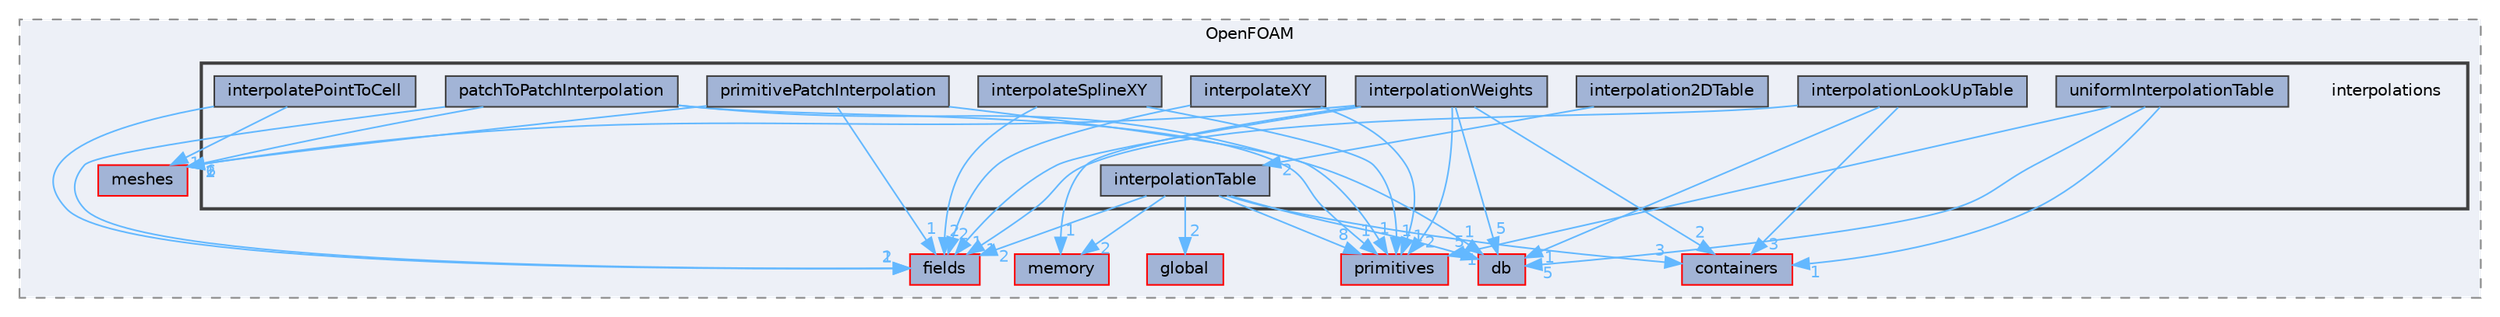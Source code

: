 digraph "src/OpenFOAM/interpolations"
{
 // LATEX_PDF_SIZE
  bgcolor="transparent";
  edge [fontname=Helvetica,fontsize=10,labelfontname=Helvetica,labelfontsize=10];
  node [fontname=Helvetica,fontsize=10,shape=box,height=0.2,width=0.4];
  compound=true
  subgraph clusterdir_c5473ff19b20e6ec4dfe5c310b3778a8 {
    graph [ bgcolor="#edf0f7", pencolor="grey50", label="OpenFOAM", fontname=Helvetica,fontsize=10 style="filled,dashed", URL="dir_c5473ff19b20e6ec4dfe5c310b3778a8.html",tooltip=""]
  dir_19d0872053bde092be81d7fe3f56cbf7 [label="containers", fillcolor="#a2b4d6", color="red", style="filled", URL="dir_19d0872053bde092be81d7fe3f56cbf7.html",tooltip=""];
  dir_3e50f45338116b169052b428016851aa [label="primitives", fillcolor="#a2b4d6", color="red", style="filled", URL="dir_3e50f45338116b169052b428016851aa.html",tooltip=""];
  dir_63c634f7a7cfd679ac26c67fb30fc32f [label="db", fillcolor="#a2b4d6", color="red", style="filled", URL="dir_63c634f7a7cfd679ac26c67fb30fc32f.html",tooltip=""];
  dir_8583492183f4d27c76555f8f333dd07b [label="global", fillcolor="#a2b4d6", color="red", style="filled", URL="dir_8583492183f4d27c76555f8f333dd07b.html",tooltip=""];
  dir_962442b8f989d5529fab5e0f0e4ffb74 [label="fields", fillcolor="#a2b4d6", color="red", style="filled", URL="dir_962442b8f989d5529fab5e0f0e4ffb74.html",tooltip=""];
  dir_aa2423979fb45fc41c393a5db370ab21 [label="meshes", fillcolor="#a2b4d6", color="red", style="filled", URL="dir_aa2423979fb45fc41c393a5db370ab21.html",tooltip=""];
  dir_385a22dcc2f7120acb0f1a7a832b3b8d [label="memory", fillcolor="#a2b4d6", color="red", style="filled", URL="dir_385a22dcc2f7120acb0f1a7a832b3b8d.html",tooltip=""];
  subgraph clusterdir_e764f87aebd421bcba631b254777cd25 {
    graph [ bgcolor="#edf0f7", pencolor="grey25", label="", fontname=Helvetica,fontsize=10 style="filled,bold", URL="dir_e764f87aebd421bcba631b254777cd25.html",tooltip=""]
    dir_e764f87aebd421bcba631b254777cd25 [shape=plaintext, label="interpolations"];
  dir_7056e5d0422e168eebb50ab7ef0e35a8 [label="interpolatePointToCell", fillcolor="#a2b4d6", color="grey25", style="filled", URL="dir_7056e5d0422e168eebb50ab7ef0e35a8.html",tooltip=""];
  dir_b6b030d7166311d76fab0435b15dc48a [label="interpolateSplineXY", fillcolor="#a2b4d6", color="grey25", style="filled", URL="dir_b6b030d7166311d76fab0435b15dc48a.html",tooltip=""];
  dir_e3588e627be5dc15d34f97aacb9403c2 [label="interpolateXY", fillcolor="#a2b4d6", color="grey25", style="filled", URL="dir_e3588e627be5dc15d34f97aacb9403c2.html",tooltip=""];
  dir_8630504119f3d0001a5421f145fe19b5 [label="interpolation2DTable", fillcolor="#a2b4d6", color="grey25", style="filled", URL="dir_8630504119f3d0001a5421f145fe19b5.html",tooltip=""];
  dir_83adfa3c61eb33e82271a08708c738b8 [label="interpolationLookUpTable", fillcolor="#a2b4d6", color="grey25", style="filled", URL="dir_83adfa3c61eb33e82271a08708c738b8.html",tooltip=""];
  dir_9f1aca8cdff648a574ac91ac8f606876 [label="interpolationTable", fillcolor="#a2b4d6", color="grey25", style="filled", URL="dir_9f1aca8cdff648a574ac91ac8f606876.html",tooltip=""];
  dir_cb8fa07fd9be2ed302d73f31d0bb935b [label="interpolationWeights", fillcolor="#a2b4d6", color="grey25", style="filled", URL="dir_cb8fa07fd9be2ed302d73f31d0bb935b.html",tooltip=""];
  dir_ac1cfc072204e57d7deaa19eb7cb8e32 [label="patchToPatchInterpolation", fillcolor="#a2b4d6", color="grey25", style="filled", URL="dir_ac1cfc072204e57d7deaa19eb7cb8e32.html",tooltip=""];
  dir_a1a548241b85a045769233f1328687fe [label="primitivePatchInterpolation", fillcolor="#a2b4d6", color="grey25", style="filled", URL="dir_a1a548241b85a045769233f1328687fe.html",tooltip=""];
  dir_40141e424c072bc494685979d8354d68 [label="uniformInterpolationTable", fillcolor="#a2b4d6", color="grey25", style="filled", URL="dir_40141e424c072bc494685979d8354d68.html",tooltip=""];
  }
  }
  dir_7056e5d0422e168eebb50ab7ef0e35a8->dir_962442b8f989d5529fab5e0f0e4ffb74 [headlabel="1", labeldistance=1.5 headhref="dir_001918_001335.html" href="dir_001918_001335.html" color="steelblue1" fontcolor="steelblue1"];
  dir_7056e5d0422e168eebb50ab7ef0e35a8->dir_aa2423979fb45fc41c393a5db370ab21 [headlabel="1", labeldistance=1.5 headhref="dir_001918_002368.html" href="dir_001918_002368.html" color="steelblue1" fontcolor="steelblue1"];
  dir_b6b030d7166311d76fab0435b15dc48a->dir_3e50f45338116b169052b428016851aa [headlabel="1", labeldistance=1.5 headhref="dir_001919_003069.html" href="dir_001919_003069.html" color="steelblue1" fontcolor="steelblue1"];
  dir_b6b030d7166311d76fab0435b15dc48a->dir_962442b8f989d5529fab5e0f0e4ffb74 [headlabel="2", labeldistance=1.5 headhref="dir_001919_001335.html" href="dir_001919_001335.html" color="steelblue1" fontcolor="steelblue1"];
  dir_e3588e627be5dc15d34f97aacb9403c2->dir_3e50f45338116b169052b428016851aa [headlabel="1", labeldistance=1.5 headhref="dir_001920_003069.html" href="dir_001920_003069.html" color="steelblue1" fontcolor="steelblue1"];
  dir_e3588e627be5dc15d34f97aacb9403c2->dir_962442b8f989d5529fab5e0f0e4ffb74 [headlabel="2", labeldistance=1.5 headhref="dir_001920_001335.html" href="dir_001920_001335.html" color="steelblue1" fontcolor="steelblue1"];
  dir_8630504119f3d0001a5421f145fe19b5->dir_9f1aca8cdff648a574ac91ac8f606876 [headlabel="2", labeldistance=1.5 headhref="dir_001929_001938.html" href="dir_001929_001938.html" color="steelblue1" fontcolor="steelblue1"];
  dir_83adfa3c61eb33e82271a08708c738b8->dir_19d0872053bde092be81d7fe3f56cbf7 [headlabel="3", labeldistance=1.5 headhref="dir_001935_000669.html" href="dir_001935_000669.html" color="steelblue1" fontcolor="steelblue1"];
  dir_83adfa3c61eb33e82271a08708c738b8->dir_63c634f7a7cfd679ac26c67fb30fc32f [headlabel="1", labeldistance=1.5 headhref="dir_001935_000817.html" href="dir_001935_000817.html" color="steelblue1" fontcolor="steelblue1"];
  dir_83adfa3c61eb33e82271a08708c738b8->dir_962442b8f989d5529fab5e0f0e4ffb74 [headlabel="1", labeldistance=1.5 headhref="dir_001935_001335.html" href="dir_001935_001335.html" color="steelblue1" fontcolor="steelblue1"];
  dir_9f1aca8cdff648a574ac91ac8f606876->dir_19d0872053bde092be81d7fe3f56cbf7 [headlabel="3", labeldistance=1.5 headhref="dir_001938_000669.html" href="dir_001938_000669.html" color="steelblue1" fontcolor="steelblue1"];
  dir_9f1aca8cdff648a574ac91ac8f606876->dir_385a22dcc2f7120acb0f1a7a832b3b8d [headlabel="2", labeldistance=1.5 headhref="dir_001938_002352.html" href="dir_001938_002352.html" color="steelblue1" fontcolor="steelblue1"];
  dir_9f1aca8cdff648a574ac91ac8f606876->dir_3e50f45338116b169052b428016851aa [headlabel="8", labeldistance=1.5 headhref="dir_001938_003069.html" href="dir_001938_003069.html" color="steelblue1" fontcolor="steelblue1"];
  dir_9f1aca8cdff648a574ac91ac8f606876->dir_63c634f7a7cfd679ac26c67fb30fc32f [headlabel="5", labeldistance=1.5 headhref="dir_001938_000817.html" href="dir_001938_000817.html" color="steelblue1" fontcolor="steelblue1"];
  dir_9f1aca8cdff648a574ac91ac8f606876->dir_8583492183f4d27c76555f8f333dd07b [headlabel="2", labeldistance=1.5 headhref="dir_001938_001645.html" href="dir_001938_001645.html" color="steelblue1" fontcolor="steelblue1"];
  dir_9f1aca8cdff648a574ac91ac8f606876->dir_962442b8f989d5529fab5e0f0e4ffb74 [headlabel="2", labeldistance=1.5 headhref="dir_001938_001335.html" href="dir_001938_001335.html" color="steelblue1" fontcolor="steelblue1"];
  dir_cb8fa07fd9be2ed302d73f31d0bb935b->dir_63c634f7a7cfd679ac26c67fb30fc32f [headlabel="5", labeldistance=1.5 headhref="dir_001939_000817.html" href="dir_001939_000817.html" color="steelblue1" fontcolor="steelblue1"];
  dir_cb8fa07fd9be2ed302d73f31d0bb935b->dir_962442b8f989d5529fab5e0f0e4ffb74 [headlabel="1", labeldistance=1.5 headhref="dir_001939_001335.html" href="dir_001939_001335.html" color="steelblue1" fontcolor="steelblue1"];
  dir_cb8fa07fd9be2ed302d73f31d0bb935b->dir_385a22dcc2f7120acb0f1a7a832b3b8d [headlabel="1", labeldistance=1.5 headhref="dir_001939_002352.html" href="dir_001939_002352.html" color="steelblue1" fontcolor="steelblue1"];
  dir_cb8fa07fd9be2ed302d73f31d0bb935b->dir_aa2423979fb45fc41c393a5db370ab21 [headlabel="1", labeldistance=1.5 headhref="dir_001939_002368.html" href="dir_001939_002368.html" color="steelblue1" fontcolor="steelblue1"];
  dir_cb8fa07fd9be2ed302d73f31d0bb935b->dir_3e50f45338116b169052b428016851aa [headlabel="2", labeldistance=1.5 headhref="dir_001939_003069.html" href="dir_001939_003069.html" color="steelblue1" fontcolor="steelblue1"];
  dir_cb8fa07fd9be2ed302d73f31d0bb935b->dir_19d0872053bde092be81d7fe3f56cbf7 [headlabel="2", labeldistance=1.5 headhref="dir_001939_000669.html" href="dir_001939_000669.html" color="steelblue1" fontcolor="steelblue1"];
  dir_ac1cfc072204e57d7deaa19eb7cb8e32->dir_3e50f45338116b169052b428016851aa [headlabel="1", labeldistance=1.5 headhref="dir_002844_003069.html" href="dir_002844_003069.html" color="steelblue1" fontcolor="steelblue1"];
  dir_ac1cfc072204e57d7deaa19eb7cb8e32->dir_63c634f7a7cfd679ac26c67fb30fc32f [headlabel="1", labeldistance=1.5 headhref="dir_002844_000817.html" href="dir_002844_000817.html" color="steelblue1" fontcolor="steelblue1"];
  dir_ac1cfc072204e57d7deaa19eb7cb8e32->dir_962442b8f989d5529fab5e0f0e4ffb74 [headlabel="2", labeldistance=1.5 headhref="dir_002844_001335.html" href="dir_002844_001335.html" color="steelblue1" fontcolor="steelblue1"];
  dir_ac1cfc072204e57d7deaa19eb7cb8e32->dir_aa2423979fb45fc41c393a5db370ab21 [headlabel="6", labeldistance=1.5 headhref="dir_002844_002368.html" href="dir_002844_002368.html" color="steelblue1" fontcolor="steelblue1"];
  dir_a1a548241b85a045769233f1328687fe->dir_3e50f45338116b169052b428016851aa [headlabel="1", labeldistance=1.5 headhref="dir_003068_003069.html" href="dir_003068_003069.html" color="steelblue1" fontcolor="steelblue1"];
  dir_a1a548241b85a045769233f1328687fe->dir_962442b8f989d5529fab5e0f0e4ffb74 [headlabel="1", labeldistance=1.5 headhref="dir_003068_001335.html" href="dir_003068_001335.html" color="steelblue1" fontcolor="steelblue1"];
  dir_a1a548241b85a045769233f1328687fe->dir_aa2423979fb45fc41c393a5db370ab21 [headlabel="2", labeldistance=1.5 headhref="dir_003068_002368.html" href="dir_003068_002368.html" color="steelblue1" fontcolor="steelblue1"];
  dir_40141e424c072bc494685979d8354d68->dir_19d0872053bde092be81d7fe3f56cbf7 [headlabel="1", labeldistance=1.5 headhref="dir_004218_000669.html" href="dir_004218_000669.html" color="steelblue1" fontcolor="steelblue1"];
  dir_40141e424c072bc494685979d8354d68->dir_3e50f45338116b169052b428016851aa [headlabel="1", labeldistance=1.5 headhref="dir_004218_003069.html" href="dir_004218_003069.html" color="steelblue1" fontcolor="steelblue1"];
  dir_40141e424c072bc494685979d8354d68->dir_63c634f7a7cfd679ac26c67fb30fc32f [headlabel="5", labeldistance=1.5 headhref="dir_004218_000817.html" href="dir_004218_000817.html" color="steelblue1" fontcolor="steelblue1"];
}
